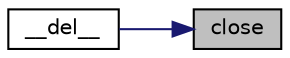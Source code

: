 digraph "close"
{
 // LATEX_PDF_SIZE
  edge [fontname="Helvetica",fontsize="10",labelfontname="Helvetica",labelfontsize="10"];
  node [fontname="Helvetica",fontsize="10",shape=record];
  rankdir="RL";
  Node1 [label="close",height=0.2,width=0.4,color="black", fillcolor="grey75", style="filled", fontcolor="black",tooltip=" "];
  Node1 -> Node2 [dir="back",color="midnightblue",fontsize="10",style="solid",fontname="Helvetica"];
  Node2 [label="__del__",height=0.2,width=0.4,color="black", fillcolor="white", style="filled",URL="$classwp__mover_1_1_thread_safe___logger.html#a41a65d7030dd1006b177d0bc24e1a12b",tooltip=" "];
}
